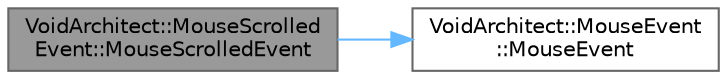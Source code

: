 digraph "VoidArchitect::MouseScrolledEvent::MouseScrolledEvent"
{
 // LATEX_PDF_SIZE
  bgcolor="transparent";
  edge [fontname=Helvetica,fontsize=10,labelfontname=Helvetica,labelfontsize=10];
  node [fontname=Helvetica,fontsize=10,shape=box,height=0.2,width=0.4];
  rankdir="LR";
  Node1 [id="Node000001",label="VoidArchitect::MouseScrolled\lEvent::MouseScrolledEvent",height=0.2,width=0.4,color="gray40", fillcolor="grey60", style="filled", fontcolor="black",tooltip=" "];
  Node1 -> Node2 [id="edge1_Node000001_Node000002",color="steelblue1",style="solid",tooltip=" "];
  Node2 [id="Node000002",label="VoidArchitect::MouseEvent\l::MouseEvent",height=0.2,width=0.4,color="grey40", fillcolor="white", style="filled",URL="$class_void_architect_1_1_mouse_event.html#ab0e4f197ac456b24edfb01be12e553a8",tooltip=" "];
}
